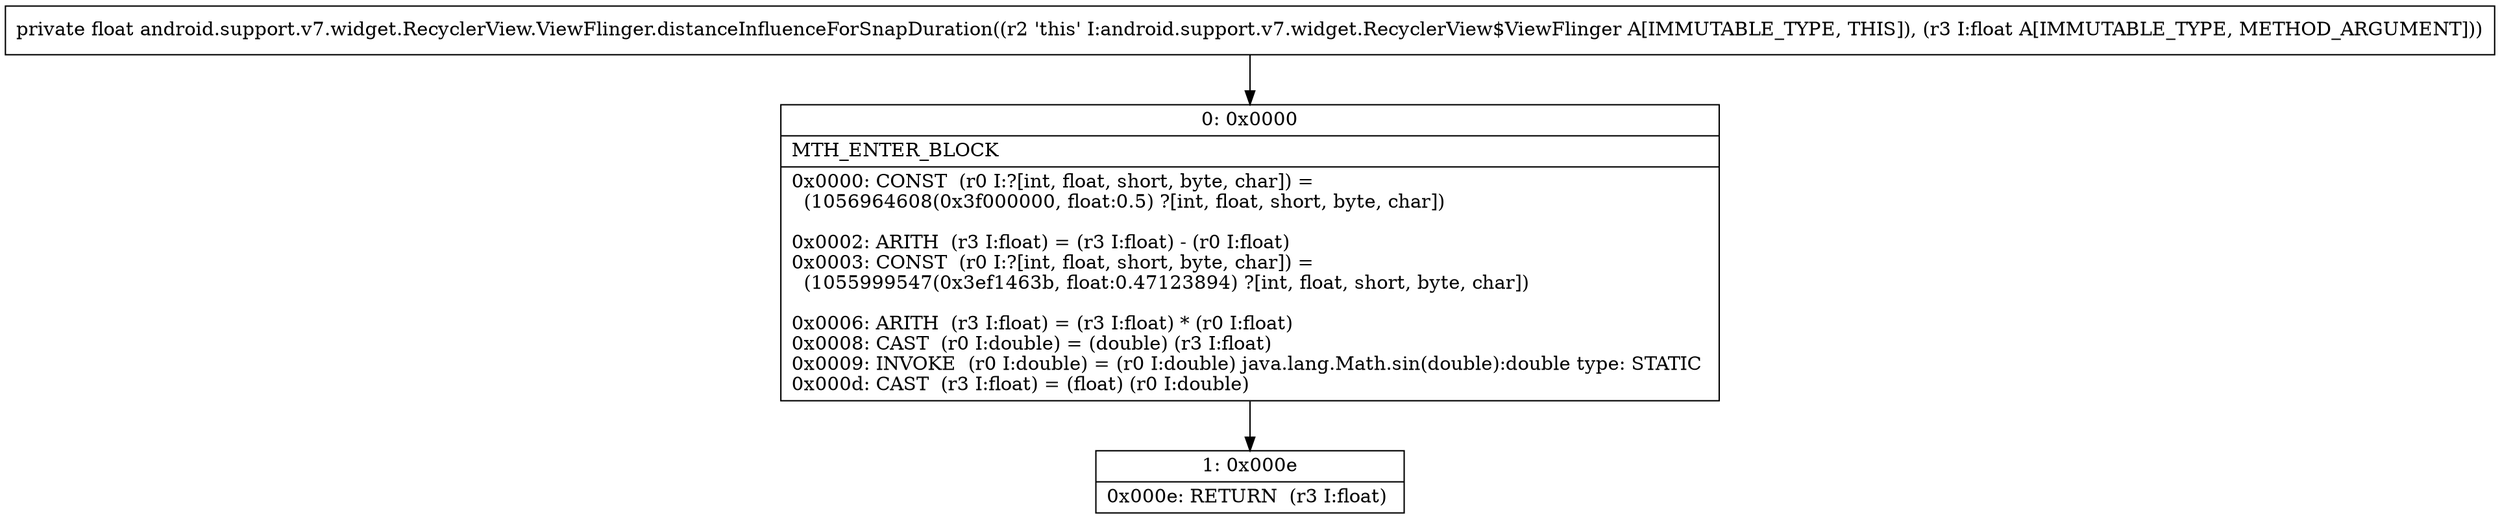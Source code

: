 digraph "CFG forandroid.support.v7.widget.RecyclerView.ViewFlinger.distanceInfluenceForSnapDuration(F)F" {
Node_0 [shape=record,label="{0\:\ 0x0000|MTH_ENTER_BLOCK\l|0x0000: CONST  (r0 I:?[int, float, short, byte, char]) = \l  (1056964608(0x3f000000, float:0.5) ?[int, float, short, byte, char])\l \l0x0002: ARITH  (r3 I:float) = (r3 I:float) \- (r0 I:float) \l0x0003: CONST  (r0 I:?[int, float, short, byte, char]) = \l  (1055999547(0x3ef1463b, float:0.47123894) ?[int, float, short, byte, char])\l \l0x0006: ARITH  (r3 I:float) = (r3 I:float) * (r0 I:float) \l0x0008: CAST  (r0 I:double) = (double) (r3 I:float) \l0x0009: INVOKE  (r0 I:double) = (r0 I:double) java.lang.Math.sin(double):double type: STATIC \l0x000d: CAST  (r3 I:float) = (float) (r0 I:double) \l}"];
Node_1 [shape=record,label="{1\:\ 0x000e|0x000e: RETURN  (r3 I:float) \l}"];
MethodNode[shape=record,label="{private float android.support.v7.widget.RecyclerView.ViewFlinger.distanceInfluenceForSnapDuration((r2 'this' I:android.support.v7.widget.RecyclerView$ViewFlinger A[IMMUTABLE_TYPE, THIS]), (r3 I:float A[IMMUTABLE_TYPE, METHOD_ARGUMENT])) }"];
MethodNode -> Node_0;
Node_0 -> Node_1;
}

